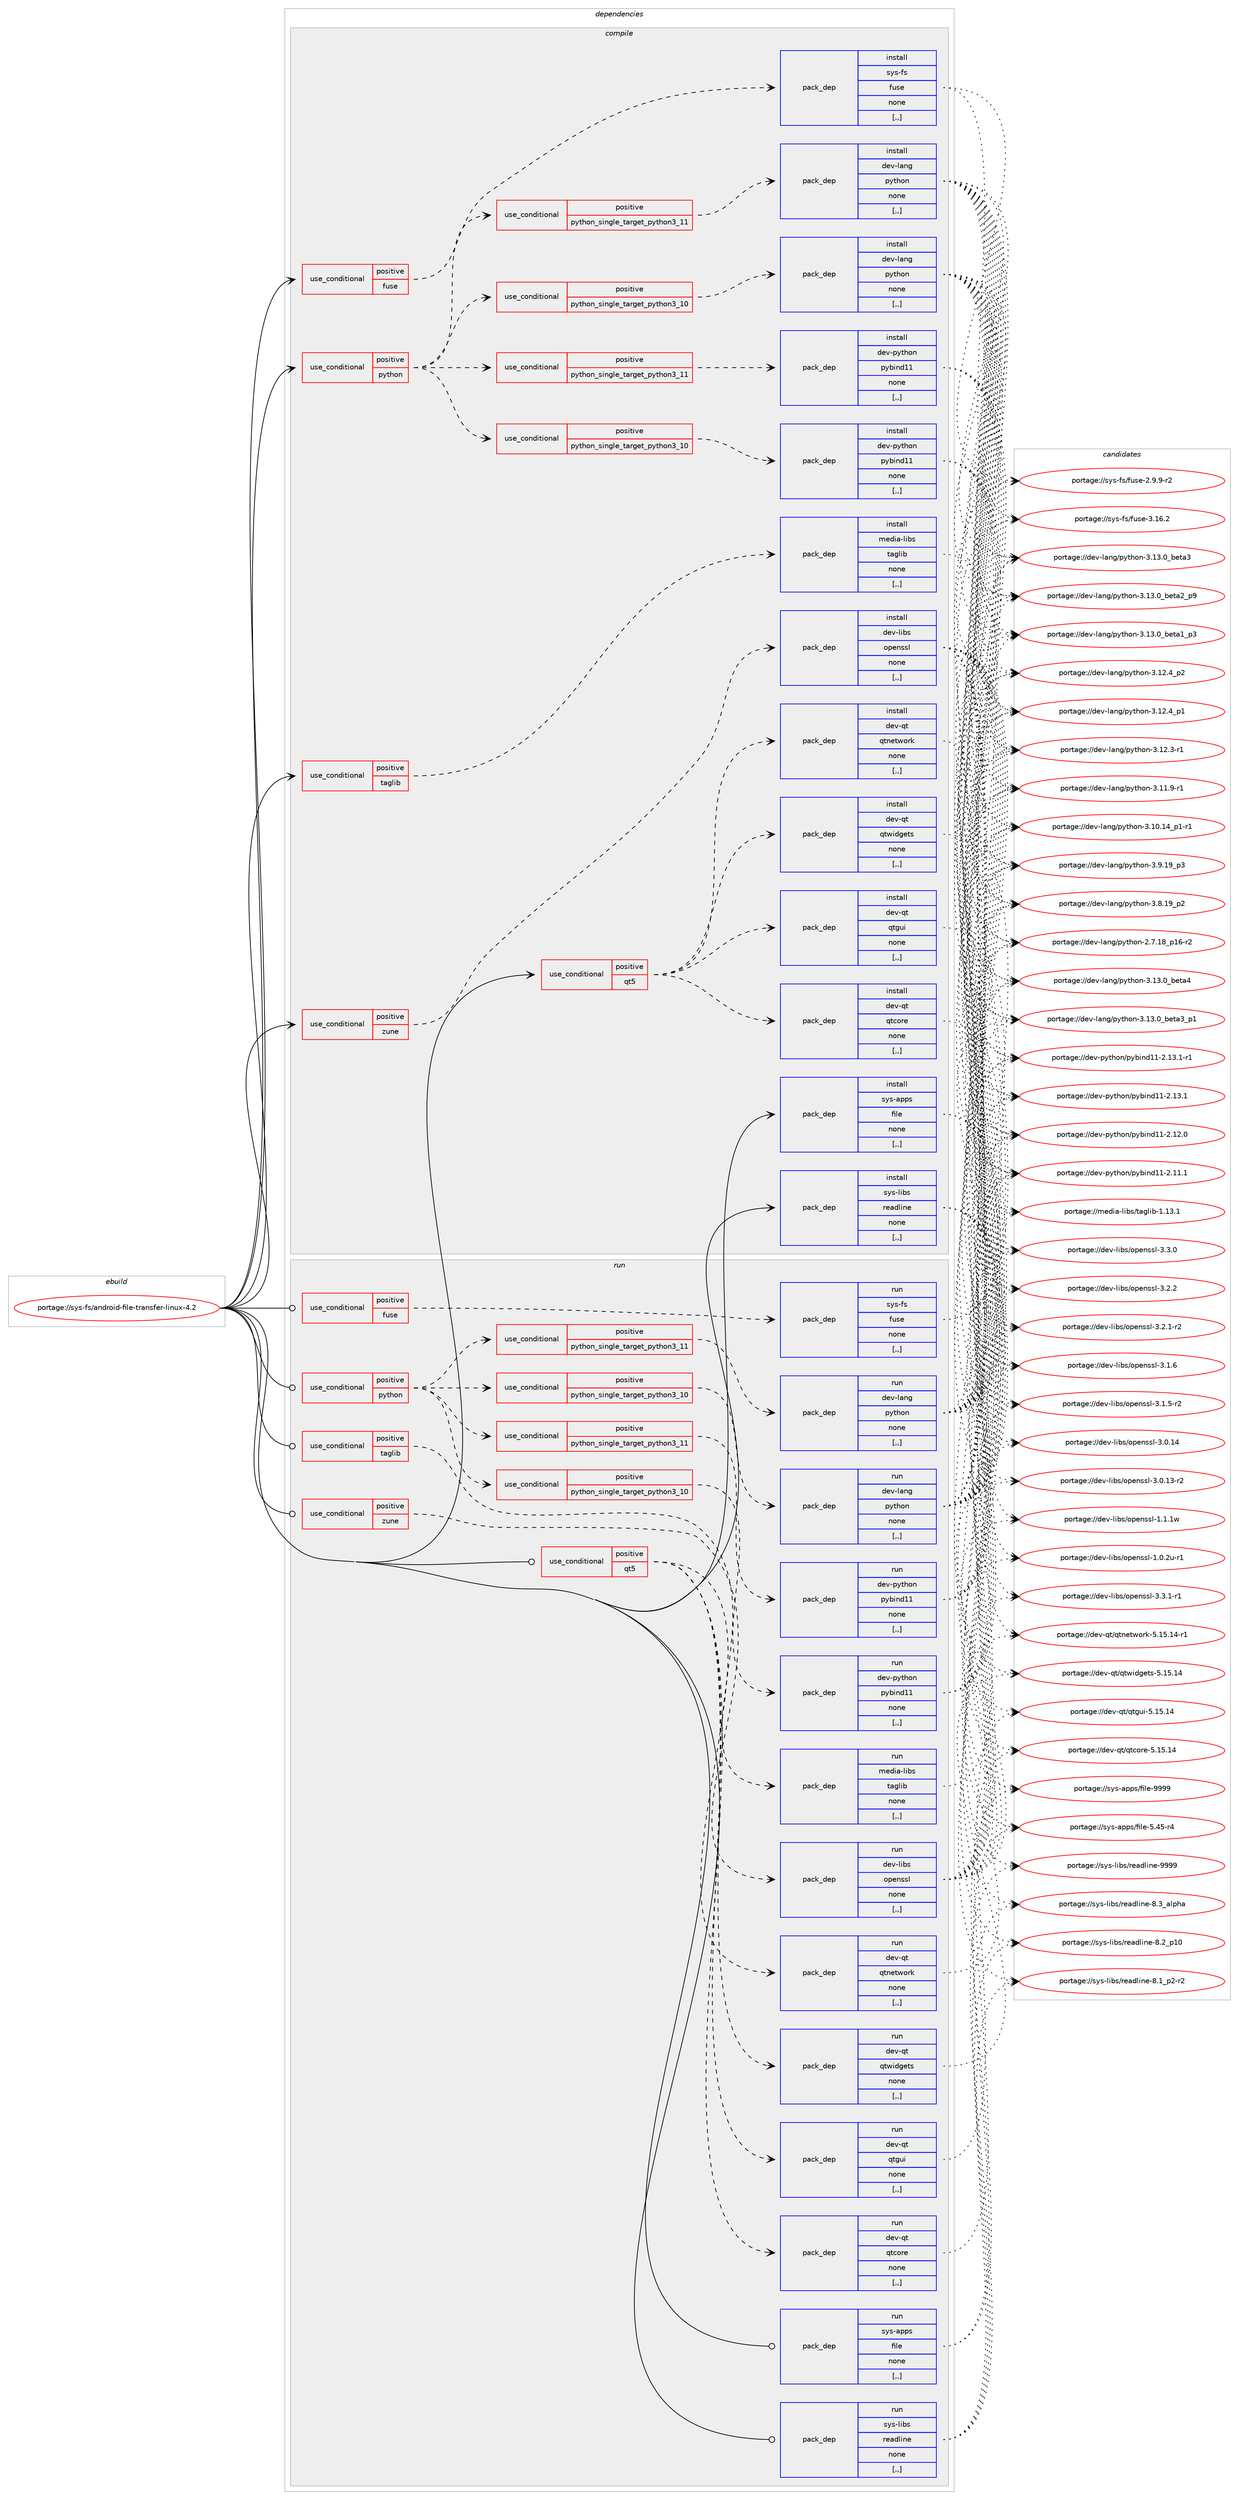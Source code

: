 digraph prolog {

# *************
# Graph options
# *************

newrank=true;
concentrate=true;
compound=true;
graph [rankdir=LR,fontname=Helvetica,fontsize=10,ranksep=1.5];#, ranksep=2.5, nodesep=0.2];
edge  [arrowhead=vee];
node  [fontname=Helvetica,fontsize=10];

# **********
# The ebuild
# **********

subgraph cluster_leftcol {
color=gray;
label=<<i>ebuild</i>>;
id [label="portage://sys-fs/android-file-transfer-linux-4.2", color=red, width=4, href="../sys-fs/android-file-transfer-linux-4.2.svg"];
}

# ****************
# The dependencies
# ****************

subgraph cluster_midcol {
color=gray;
label=<<i>dependencies</i>>;
subgraph cluster_compile {
fillcolor="#eeeeee";
style=filled;
label=<<i>compile</i>>;
subgraph cond115839 {
dependency435125 [label=<<TABLE BORDER="0" CELLBORDER="1" CELLSPACING="0" CELLPADDING="4"><TR><TD ROWSPAN="3" CELLPADDING="10">use_conditional</TD></TR><TR><TD>positive</TD></TR><TR><TD>fuse</TD></TR></TABLE>>, shape=none, color=red];
subgraph pack316318 {
dependency435126 [label=<<TABLE BORDER="0" CELLBORDER="1" CELLSPACING="0" CELLPADDING="4" WIDTH="220"><TR><TD ROWSPAN="6" CELLPADDING="30">pack_dep</TD></TR><TR><TD WIDTH="110">install</TD></TR><TR><TD>sys-fs</TD></TR><TR><TD>fuse</TD></TR><TR><TD>none</TD></TR><TR><TD>[,,]</TD></TR></TABLE>>, shape=none, color=blue];
}
dependency435125:e -> dependency435126:w [weight=20,style="dashed",arrowhead="vee"];
}
id:e -> dependency435125:w [weight=20,style="solid",arrowhead="vee"];
subgraph cond115840 {
dependency435127 [label=<<TABLE BORDER="0" CELLBORDER="1" CELLSPACING="0" CELLPADDING="4"><TR><TD ROWSPAN="3" CELLPADDING="10">use_conditional</TD></TR><TR><TD>positive</TD></TR><TR><TD>python</TD></TR></TABLE>>, shape=none, color=red];
subgraph cond115841 {
dependency435128 [label=<<TABLE BORDER="0" CELLBORDER="1" CELLSPACING="0" CELLPADDING="4"><TR><TD ROWSPAN="3" CELLPADDING="10">use_conditional</TD></TR><TR><TD>positive</TD></TR><TR><TD>python_single_target_python3_10</TD></TR></TABLE>>, shape=none, color=red];
subgraph pack316319 {
dependency435129 [label=<<TABLE BORDER="0" CELLBORDER="1" CELLSPACING="0" CELLPADDING="4" WIDTH="220"><TR><TD ROWSPAN="6" CELLPADDING="30">pack_dep</TD></TR><TR><TD WIDTH="110">install</TD></TR><TR><TD>dev-lang</TD></TR><TR><TD>python</TD></TR><TR><TD>none</TD></TR><TR><TD>[,,]</TD></TR></TABLE>>, shape=none, color=blue];
}
dependency435128:e -> dependency435129:w [weight=20,style="dashed",arrowhead="vee"];
}
dependency435127:e -> dependency435128:w [weight=20,style="dashed",arrowhead="vee"];
subgraph cond115842 {
dependency435130 [label=<<TABLE BORDER="0" CELLBORDER="1" CELLSPACING="0" CELLPADDING="4"><TR><TD ROWSPAN="3" CELLPADDING="10">use_conditional</TD></TR><TR><TD>positive</TD></TR><TR><TD>python_single_target_python3_11</TD></TR></TABLE>>, shape=none, color=red];
subgraph pack316320 {
dependency435131 [label=<<TABLE BORDER="0" CELLBORDER="1" CELLSPACING="0" CELLPADDING="4" WIDTH="220"><TR><TD ROWSPAN="6" CELLPADDING="30">pack_dep</TD></TR><TR><TD WIDTH="110">install</TD></TR><TR><TD>dev-lang</TD></TR><TR><TD>python</TD></TR><TR><TD>none</TD></TR><TR><TD>[,,]</TD></TR></TABLE>>, shape=none, color=blue];
}
dependency435130:e -> dependency435131:w [weight=20,style="dashed",arrowhead="vee"];
}
dependency435127:e -> dependency435130:w [weight=20,style="dashed",arrowhead="vee"];
subgraph cond115843 {
dependency435132 [label=<<TABLE BORDER="0" CELLBORDER="1" CELLSPACING="0" CELLPADDING="4"><TR><TD ROWSPAN="3" CELLPADDING="10">use_conditional</TD></TR><TR><TD>positive</TD></TR><TR><TD>python_single_target_python3_10</TD></TR></TABLE>>, shape=none, color=red];
subgraph pack316321 {
dependency435133 [label=<<TABLE BORDER="0" CELLBORDER="1" CELLSPACING="0" CELLPADDING="4" WIDTH="220"><TR><TD ROWSPAN="6" CELLPADDING="30">pack_dep</TD></TR><TR><TD WIDTH="110">install</TD></TR><TR><TD>dev-python</TD></TR><TR><TD>pybind11</TD></TR><TR><TD>none</TD></TR><TR><TD>[,,]</TD></TR></TABLE>>, shape=none, color=blue];
}
dependency435132:e -> dependency435133:w [weight=20,style="dashed",arrowhead="vee"];
}
dependency435127:e -> dependency435132:w [weight=20,style="dashed",arrowhead="vee"];
subgraph cond115844 {
dependency435134 [label=<<TABLE BORDER="0" CELLBORDER="1" CELLSPACING="0" CELLPADDING="4"><TR><TD ROWSPAN="3" CELLPADDING="10">use_conditional</TD></TR><TR><TD>positive</TD></TR><TR><TD>python_single_target_python3_11</TD></TR></TABLE>>, shape=none, color=red];
subgraph pack316322 {
dependency435135 [label=<<TABLE BORDER="0" CELLBORDER="1" CELLSPACING="0" CELLPADDING="4" WIDTH="220"><TR><TD ROWSPAN="6" CELLPADDING="30">pack_dep</TD></TR><TR><TD WIDTH="110">install</TD></TR><TR><TD>dev-python</TD></TR><TR><TD>pybind11</TD></TR><TR><TD>none</TD></TR><TR><TD>[,,]</TD></TR></TABLE>>, shape=none, color=blue];
}
dependency435134:e -> dependency435135:w [weight=20,style="dashed",arrowhead="vee"];
}
dependency435127:e -> dependency435134:w [weight=20,style="dashed",arrowhead="vee"];
}
id:e -> dependency435127:w [weight=20,style="solid",arrowhead="vee"];
subgraph cond115845 {
dependency435136 [label=<<TABLE BORDER="0" CELLBORDER="1" CELLSPACING="0" CELLPADDING="4"><TR><TD ROWSPAN="3" CELLPADDING="10">use_conditional</TD></TR><TR><TD>positive</TD></TR><TR><TD>qt5</TD></TR></TABLE>>, shape=none, color=red];
subgraph pack316323 {
dependency435137 [label=<<TABLE BORDER="0" CELLBORDER="1" CELLSPACING="0" CELLPADDING="4" WIDTH="220"><TR><TD ROWSPAN="6" CELLPADDING="30">pack_dep</TD></TR><TR><TD WIDTH="110">install</TD></TR><TR><TD>dev-qt</TD></TR><TR><TD>qtcore</TD></TR><TR><TD>none</TD></TR><TR><TD>[,,]</TD></TR></TABLE>>, shape=none, color=blue];
}
dependency435136:e -> dependency435137:w [weight=20,style="dashed",arrowhead="vee"];
subgraph pack316324 {
dependency435138 [label=<<TABLE BORDER="0" CELLBORDER="1" CELLSPACING="0" CELLPADDING="4" WIDTH="220"><TR><TD ROWSPAN="6" CELLPADDING="30">pack_dep</TD></TR><TR><TD WIDTH="110">install</TD></TR><TR><TD>dev-qt</TD></TR><TR><TD>qtgui</TD></TR><TR><TD>none</TD></TR><TR><TD>[,,]</TD></TR></TABLE>>, shape=none, color=blue];
}
dependency435136:e -> dependency435138:w [weight=20,style="dashed",arrowhead="vee"];
subgraph pack316325 {
dependency435139 [label=<<TABLE BORDER="0" CELLBORDER="1" CELLSPACING="0" CELLPADDING="4" WIDTH="220"><TR><TD ROWSPAN="6" CELLPADDING="30">pack_dep</TD></TR><TR><TD WIDTH="110">install</TD></TR><TR><TD>dev-qt</TD></TR><TR><TD>qtnetwork</TD></TR><TR><TD>none</TD></TR><TR><TD>[,,]</TD></TR></TABLE>>, shape=none, color=blue];
}
dependency435136:e -> dependency435139:w [weight=20,style="dashed",arrowhead="vee"];
subgraph pack316326 {
dependency435140 [label=<<TABLE BORDER="0" CELLBORDER="1" CELLSPACING="0" CELLPADDING="4" WIDTH="220"><TR><TD ROWSPAN="6" CELLPADDING="30">pack_dep</TD></TR><TR><TD WIDTH="110">install</TD></TR><TR><TD>dev-qt</TD></TR><TR><TD>qtwidgets</TD></TR><TR><TD>none</TD></TR><TR><TD>[,,]</TD></TR></TABLE>>, shape=none, color=blue];
}
dependency435136:e -> dependency435140:w [weight=20,style="dashed",arrowhead="vee"];
}
id:e -> dependency435136:w [weight=20,style="solid",arrowhead="vee"];
subgraph cond115846 {
dependency435141 [label=<<TABLE BORDER="0" CELLBORDER="1" CELLSPACING="0" CELLPADDING="4"><TR><TD ROWSPAN="3" CELLPADDING="10">use_conditional</TD></TR><TR><TD>positive</TD></TR><TR><TD>taglib</TD></TR></TABLE>>, shape=none, color=red];
subgraph pack316327 {
dependency435142 [label=<<TABLE BORDER="0" CELLBORDER="1" CELLSPACING="0" CELLPADDING="4" WIDTH="220"><TR><TD ROWSPAN="6" CELLPADDING="30">pack_dep</TD></TR><TR><TD WIDTH="110">install</TD></TR><TR><TD>media-libs</TD></TR><TR><TD>taglib</TD></TR><TR><TD>none</TD></TR><TR><TD>[,,]</TD></TR></TABLE>>, shape=none, color=blue];
}
dependency435141:e -> dependency435142:w [weight=20,style="dashed",arrowhead="vee"];
}
id:e -> dependency435141:w [weight=20,style="solid",arrowhead="vee"];
subgraph cond115847 {
dependency435143 [label=<<TABLE BORDER="0" CELLBORDER="1" CELLSPACING="0" CELLPADDING="4"><TR><TD ROWSPAN="3" CELLPADDING="10">use_conditional</TD></TR><TR><TD>positive</TD></TR><TR><TD>zune</TD></TR></TABLE>>, shape=none, color=red];
subgraph pack316328 {
dependency435144 [label=<<TABLE BORDER="0" CELLBORDER="1" CELLSPACING="0" CELLPADDING="4" WIDTH="220"><TR><TD ROWSPAN="6" CELLPADDING="30">pack_dep</TD></TR><TR><TD WIDTH="110">install</TD></TR><TR><TD>dev-libs</TD></TR><TR><TD>openssl</TD></TR><TR><TD>none</TD></TR><TR><TD>[,,]</TD></TR></TABLE>>, shape=none, color=blue];
}
dependency435143:e -> dependency435144:w [weight=20,style="dashed",arrowhead="vee"];
}
id:e -> dependency435143:w [weight=20,style="solid",arrowhead="vee"];
subgraph pack316329 {
dependency435145 [label=<<TABLE BORDER="0" CELLBORDER="1" CELLSPACING="0" CELLPADDING="4" WIDTH="220"><TR><TD ROWSPAN="6" CELLPADDING="30">pack_dep</TD></TR><TR><TD WIDTH="110">install</TD></TR><TR><TD>sys-apps</TD></TR><TR><TD>file</TD></TR><TR><TD>none</TD></TR><TR><TD>[,,]</TD></TR></TABLE>>, shape=none, color=blue];
}
id:e -> dependency435145:w [weight=20,style="solid",arrowhead="vee"];
subgraph pack316330 {
dependency435146 [label=<<TABLE BORDER="0" CELLBORDER="1" CELLSPACING="0" CELLPADDING="4" WIDTH="220"><TR><TD ROWSPAN="6" CELLPADDING="30">pack_dep</TD></TR><TR><TD WIDTH="110">install</TD></TR><TR><TD>sys-libs</TD></TR><TR><TD>readline</TD></TR><TR><TD>none</TD></TR><TR><TD>[,,]</TD></TR></TABLE>>, shape=none, color=blue];
}
id:e -> dependency435146:w [weight=20,style="solid",arrowhead="vee"];
}
subgraph cluster_compileandrun {
fillcolor="#eeeeee";
style=filled;
label=<<i>compile and run</i>>;
}
subgraph cluster_run {
fillcolor="#eeeeee";
style=filled;
label=<<i>run</i>>;
subgraph cond115848 {
dependency435147 [label=<<TABLE BORDER="0" CELLBORDER="1" CELLSPACING="0" CELLPADDING="4"><TR><TD ROWSPAN="3" CELLPADDING="10">use_conditional</TD></TR><TR><TD>positive</TD></TR><TR><TD>fuse</TD></TR></TABLE>>, shape=none, color=red];
subgraph pack316331 {
dependency435148 [label=<<TABLE BORDER="0" CELLBORDER="1" CELLSPACING="0" CELLPADDING="4" WIDTH="220"><TR><TD ROWSPAN="6" CELLPADDING="30">pack_dep</TD></TR><TR><TD WIDTH="110">run</TD></TR><TR><TD>sys-fs</TD></TR><TR><TD>fuse</TD></TR><TR><TD>none</TD></TR><TR><TD>[,,]</TD></TR></TABLE>>, shape=none, color=blue];
}
dependency435147:e -> dependency435148:w [weight=20,style="dashed",arrowhead="vee"];
}
id:e -> dependency435147:w [weight=20,style="solid",arrowhead="odot"];
subgraph cond115849 {
dependency435149 [label=<<TABLE BORDER="0" CELLBORDER="1" CELLSPACING="0" CELLPADDING="4"><TR><TD ROWSPAN="3" CELLPADDING="10">use_conditional</TD></TR><TR><TD>positive</TD></TR><TR><TD>python</TD></TR></TABLE>>, shape=none, color=red];
subgraph cond115850 {
dependency435150 [label=<<TABLE BORDER="0" CELLBORDER="1" CELLSPACING="0" CELLPADDING="4"><TR><TD ROWSPAN="3" CELLPADDING="10">use_conditional</TD></TR><TR><TD>positive</TD></TR><TR><TD>python_single_target_python3_10</TD></TR></TABLE>>, shape=none, color=red];
subgraph pack316332 {
dependency435151 [label=<<TABLE BORDER="0" CELLBORDER="1" CELLSPACING="0" CELLPADDING="4" WIDTH="220"><TR><TD ROWSPAN="6" CELLPADDING="30">pack_dep</TD></TR><TR><TD WIDTH="110">run</TD></TR><TR><TD>dev-lang</TD></TR><TR><TD>python</TD></TR><TR><TD>none</TD></TR><TR><TD>[,,]</TD></TR></TABLE>>, shape=none, color=blue];
}
dependency435150:e -> dependency435151:w [weight=20,style="dashed",arrowhead="vee"];
}
dependency435149:e -> dependency435150:w [weight=20,style="dashed",arrowhead="vee"];
subgraph cond115851 {
dependency435152 [label=<<TABLE BORDER="0" CELLBORDER="1" CELLSPACING="0" CELLPADDING="4"><TR><TD ROWSPAN="3" CELLPADDING="10">use_conditional</TD></TR><TR><TD>positive</TD></TR><TR><TD>python_single_target_python3_11</TD></TR></TABLE>>, shape=none, color=red];
subgraph pack316333 {
dependency435153 [label=<<TABLE BORDER="0" CELLBORDER="1" CELLSPACING="0" CELLPADDING="4" WIDTH="220"><TR><TD ROWSPAN="6" CELLPADDING="30">pack_dep</TD></TR><TR><TD WIDTH="110">run</TD></TR><TR><TD>dev-lang</TD></TR><TR><TD>python</TD></TR><TR><TD>none</TD></TR><TR><TD>[,,]</TD></TR></TABLE>>, shape=none, color=blue];
}
dependency435152:e -> dependency435153:w [weight=20,style="dashed",arrowhead="vee"];
}
dependency435149:e -> dependency435152:w [weight=20,style="dashed",arrowhead="vee"];
subgraph cond115852 {
dependency435154 [label=<<TABLE BORDER="0" CELLBORDER="1" CELLSPACING="0" CELLPADDING="4"><TR><TD ROWSPAN="3" CELLPADDING="10">use_conditional</TD></TR><TR><TD>positive</TD></TR><TR><TD>python_single_target_python3_10</TD></TR></TABLE>>, shape=none, color=red];
subgraph pack316334 {
dependency435155 [label=<<TABLE BORDER="0" CELLBORDER="1" CELLSPACING="0" CELLPADDING="4" WIDTH="220"><TR><TD ROWSPAN="6" CELLPADDING="30">pack_dep</TD></TR><TR><TD WIDTH="110">run</TD></TR><TR><TD>dev-python</TD></TR><TR><TD>pybind11</TD></TR><TR><TD>none</TD></TR><TR><TD>[,,]</TD></TR></TABLE>>, shape=none, color=blue];
}
dependency435154:e -> dependency435155:w [weight=20,style="dashed",arrowhead="vee"];
}
dependency435149:e -> dependency435154:w [weight=20,style="dashed",arrowhead="vee"];
subgraph cond115853 {
dependency435156 [label=<<TABLE BORDER="0" CELLBORDER="1" CELLSPACING="0" CELLPADDING="4"><TR><TD ROWSPAN="3" CELLPADDING="10">use_conditional</TD></TR><TR><TD>positive</TD></TR><TR><TD>python_single_target_python3_11</TD></TR></TABLE>>, shape=none, color=red];
subgraph pack316335 {
dependency435157 [label=<<TABLE BORDER="0" CELLBORDER="1" CELLSPACING="0" CELLPADDING="4" WIDTH="220"><TR><TD ROWSPAN="6" CELLPADDING="30">pack_dep</TD></TR><TR><TD WIDTH="110">run</TD></TR><TR><TD>dev-python</TD></TR><TR><TD>pybind11</TD></TR><TR><TD>none</TD></TR><TR><TD>[,,]</TD></TR></TABLE>>, shape=none, color=blue];
}
dependency435156:e -> dependency435157:w [weight=20,style="dashed",arrowhead="vee"];
}
dependency435149:e -> dependency435156:w [weight=20,style="dashed",arrowhead="vee"];
}
id:e -> dependency435149:w [weight=20,style="solid",arrowhead="odot"];
subgraph cond115854 {
dependency435158 [label=<<TABLE BORDER="0" CELLBORDER="1" CELLSPACING="0" CELLPADDING="4"><TR><TD ROWSPAN="3" CELLPADDING="10">use_conditional</TD></TR><TR><TD>positive</TD></TR><TR><TD>qt5</TD></TR></TABLE>>, shape=none, color=red];
subgraph pack316336 {
dependency435159 [label=<<TABLE BORDER="0" CELLBORDER="1" CELLSPACING="0" CELLPADDING="4" WIDTH="220"><TR><TD ROWSPAN="6" CELLPADDING="30">pack_dep</TD></TR><TR><TD WIDTH="110">run</TD></TR><TR><TD>dev-qt</TD></TR><TR><TD>qtcore</TD></TR><TR><TD>none</TD></TR><TR><TD>[,,]</TD></TR></TABLE>>, shape=none, color=blue];
}
dependency435158:e -> dependency435159:w [weight=20,style="dashed",arrowhead="vee"];
subgraph pack316337 {
dependency435160 [label=<<TABLE BORDER="0" CELLBORDER="1" CELLSPACING="0" CELLPADDING="4" WIDTH="220"><TR><TD ROWSPAN="6" CELLPADDING="30">pack_dep</TD></TR><TR><TD WIDTH="110">run</TD></TR><TR><TD>dev-qt</TD></TR><TR><TD>qtgui</TD></TR><TR><TD>none</TD></TR><TR><TD>[,,]</TD></TR></TABLE>>, shape=none, color=blue];
}
dependency435158:e -> dependency435160:w [weight=20,style="dashed",arrowhead="vee"];
subgraph pack316338 {
dependency435161 [label=<<TABLE BORDER="0" CELLBORDER="1" CELLSPACING="0" CELLPADDING="4" WIDTH="220"><TR><TD ROWSPAN="6" CELLPADDING="30">pack_dep</TD></TR><TR><TD WIDTH="110">run</TD></TR><TR><TD>dev-qt</TD></TR><TR><TD>qtnetwork</TD></TR><TR><TD>none</TD></TR><TR><TD>[,,]</TD></TR></TABLE>>, shape=none, color=blue];
}
dependency435158:e -> dependency435161:w [weight=20,style="dashed",arrowhead="vee"];
subgraph pack316339 {
dependency435162 [label=<<TABLE BORDER="0" CELLBORDER="1" CELLSPACING="0" CELLPADDING="4" WIDTH="220"><TR><TD ROWSPAN="6" CELLPADDING="30">pack_dep</TD></TR><TR><TD WIDTH="110">run</TD></TR><TR><TD>dev-qt</TD></TR><TR><TD>qtwidgets</TD></TR><TR><TD>none</TD></TR><TR><TD>[,,]</TD></TR></TABLE>>, shape=none, color=blue];
}
dependency435158:e -> dependency435162:w [weight=20,style="dashed",arrowhead="vee"];
}
id:e -> dependency435158:w [weight=20,style="solid",arrowhead="odot"];
subgraph cond115855 {
dependency435163 [label=<<TABLE BORDER="0" CELLBORDER="1" CELLSPACING="0" CELLPADDING="4"><TR><TD ROWSPAN="3" CELLPADDING="10">use_conditional</TD></TR><TR><TD>positive</TD></TR><TR><TD>taglib</TD></TR></TABLE>>, shape=none, color=red];
subgraph pack316340 {
dependency435164 [label=<<TABLE BORDER="0" CELLBORDER="1" CELLSPACING="0" CELLPADDING="4" WIDTH="220"><TR><TD ROWSPAN="6" CELLPADDING="30">pack_dep</TD></TR><TR><TD WIDTH="110">run</TD></TR><TR><TD>media-libs</TD></TR><TR><TD>taglib</TD></TR><TR><TD>none</TD></TR><TR><TD>[,,]</TD></TR></TABLE>>, shape=none, color=blue];
}
dependency435163:e -> dependency435164:w [weight=20,style="dashed",arrowhead="vee"];
}
id:e -> dependency435163:w [weight=20,style="solid",arrowhead="odot"];
subgraph cond115856 {
dependency435165 [label=<<TABLE BORDER="0" CELLBORDER="1" CELLSPACING="0" CELLPADDING="4"><TR><TD ROWSPAN="3" CELLPADDING="10">use_conditional</TD></TR><TR><TD>positive</TD></TR><TR><TD>zune</TD></TR></TABLE>>, shape=none, color=red];
subgraph pack316341 {
dependency435166 [label=<<TABLE BORDER="0" CELLBORDER="1" CELLSPACING="0" CELLPADDING="4" WIDTH="220"><TR><TD ROWSPAN="6" CELLPADDING="30">pack_dep</TD></TR><TR><TD WIDTH="110">run</TD></TR><TR><TD>dev-libs</TD></TR><TR><TD>openssl</TD></TR><TR><TD>none</TD></TR><TR><TD>[,,]</TD></TR></TABLE>>, shape=none, color=blue];
}
dependency435165:e -> dependency435166:w [weight=20,style="dashed",arrowhead="vee"];
}
id:e -> dependency435165:w [weight=20,style="solid",arrowhead="odot"];
subgraph pack316342 {
dependency435167 [label=<<TABLE BORDER="0" CELLBORDER="1" CELLSPACING="0" CELLPADDING="4" WIDTH="220"><TR><TD ROWSPAN="6" CELLPADDING="30">pack_dep</TD></TR><TR><TD WIDTH="110">run</TD></TR><TR><TD>sys-apps</TD></TR><TR><TD>file</TD></TR><TR><TD>none</TD></TR><TR><TD>[,,]</TD></TR></TABLE>>, shape=none, color=blue];
}
id:e -> dependency435167:w [weight=20,style="solid",arrowhead="odot"];
subgraph pack316343 {
dependency435168 [label=<<TABLE BORDER="0" CELLBORDER="1" CELLSPACING="0" CELLPADDING="4" WIDTH="220"><TR><TD ROWSPAN="6" CELLPADDING="30">pack_dep</TD></TR><TR><TD WIDTH="110">run</TD></TR><TR><TD>sys-libs</TD></TR><TR><TD>readline</TD></TR><TR><TD>none</TD></TR><TR><TD>[,,]</TD></TR></TABLE>>, shape=none, color=blue];
}
id:e -> dependency435168:w [weight=20,style="solid",arrowhead="odot"];
}
}

# **************
# The candidates
# **************

subgraph cluster_choices {
rank=same;
color=gray;
label=<<i>candidates</i>>;

subgraph choice316318 {
color=black;
nodesep=1;
choice115121115451021154710211711510145514649544650 [label="portage://sys-fs/fuse-3.16.2", color=red, width=4,href="../sys-fs/fuse-3.16.2.svg"];
choice11512111545102115471021171151014550465746574511450 [label="portage://sys-fs/fuse-2.9.9-r2", color=red, width=4,href="../sys-fs/fuse-2.9.9-r2.svg"];
dependency435126:e -> choice115121115451021154710211711510145514649544650:w [style=dotted,weight="100"];
dependency435126:e -> choice11512111545102115471021171151014550465746574511450:w [style=dotted,weight="100"];
}
subgraph choice316319 {
color=black;
nodesep=1;
choice1001011184510897110103471121211161041111104551464951464895981011169752 [label="portage://dev-lang/python-3.13.0_beta4", color=red, width=4,href="../dev-lang/python-3.13.0_beta4.svg"];
choice10010111845108971101034711212111610411111045514649514648959810111697519511249 [label="portage://dev-lang/python-3.13.0_beta3_p1", color=red, width=4,href="../dev-lang/python-3.13.0_beta3_p1.svg"];
choice1001011184510897110103471121211161041111104551464951464895981011169751 [label="portage://dev-lang/python-3.13.0_beta3", color=red, width=4,href="../dev-lang/python-3.13.0_beta3.svg"];
choice10010111845108971101034711212111610411111045514649514648959810111697509511257 [label="portage://dev-lang/python-3.13.0_beta2_p9", color=red, width=4,href="../dev-lang/python-3.13.0_beta2_p9.svg"];
choice10010111845108971101034711212111610411111045514649514648959810111697499511251 [label="portage://dev-lang/python-3.13.0_beta1_p3", color=red, width=4,href="../dev-lang/python-3.13.0_beta1_p3.svg"];
choice100101118451089711010347112121116104111110455146495046529511250 [label="portage://dev-lang/python-3.12.4_p2", color=red, width=4,href="../dev-lang/python-3.12.4_p2.svg"];
choice100101118451089711010347112121116104111110455146495046529511249 [label="portage://dev-lang/python-3.12.4_p1", color=red, width=4,href="../dev-lang/python-3.12.4_p1.svg"];
choice100101118451089711010347112121116104111110455146495046514511449 [label="portage://dev-lang/python-3.12.3-r1", color=red, width=4,href="../dev-lang/python-3.12.3-r1.svg"];
choice100101118451089711010347112121116104111110455146494946574511449 [label="portage://dev-lang/python-3.11.9-r1", color=red, width=4,href="../dev-lang/python-3.11.9-r1.svg"];
choice100101118451089711010347112121116104111110455146494846495295112494511449 [label="portage://dev-lang/python-3.10.14_p1-r1", color=red, width=4,href="../dev-lang/python-3.10.14_p1-r1.svg"];
choice100101118451089711010347112121116104111110455146574649579511251 [label="portage://dev-lang/python-3.9.19_p3", color=red, width=4,href="../dev-lang/python-3.9.19_p3.svg"];
choice100101118451089711010347112121116104111110455146564649579511250 [label="portage://dev-lang/python-3.8.19_p2", color=red, width=4,href="../dev-lang/python-3.8.19_p2.svg"];
choice100101118451089711010347112121116104111110455046554649569511249544511450 [label="portage://dev-lang/python-2.7.18_p16-r2", color=red, width=4,href="../dev-lang/python-2.7.18_p16-r2.svg"];
dependency435129:e -> choice1001011184510897110103471121211161041111104551464951464895981011169752:w [style=dotted,weight="100"];
dependency435129:e -> choice10010111845108971101034711212111610411111045514649514648959810111697519511249:w [style=dotted,weight="100"];
dependency435129:e -> choice1001011184510897110103471121211161041111104551464951464895981011169751:w [style=dotted,weight="100"];
dependency435129:e -> choice10010111845108971101034711212111610411111045514649514648959810111697509511257:w [style=dotted,weight="100"];
dependency435129:e -> choice10010111845108971101034711212111610411111045514649514648959810111697499511251:w [style=dotted,weight="100"];
dependency435129:e -> choice100101118451089711010347112121116104111110455146495046529511250:w [style=dotted,weight="100"];
dependency435129:e -> choice100101118451089711010347112121116104111110455146495046529511249:w [style=dotted,weight="100"];
dependency435129:e -> choice100101118451089711010347112121116104111110455146495046514511449:w [style=dotted,weight="100"];
dependency435129:e -> choice100101118451089711010347112121116104111110455146494946574511449:w [style=dotted,weight="100"];
dependency435129:e -> choice100101118451089711010347112121116104111110455146494846495295112494511449:w [style=dotted,weight="100"];
dependency435129:e -> choice100101118451089711010347112121116104111110455146574649579511251:w [style=dotted,weight="100"];
dependency435129:e -> choice100101118451089711010347112121116104111110455146564649579511250:w [style=dotted,weight="100"];
dependency435129:e -> choice100101118451089711010347112121116104111110455046554649569511249544511450:w [style=dotted,weight="100"];
}
subgraph choice316320 {
color=black;
nodesep=1;
choice1001011184510897110103471121211161041111104551464951464895981011169752 [label="portage://dev-lang/python-3.13.0_beta4", color=red, width=4,href="../dev-lang/python-3.13.0_beta4.svg"];
choice10010111845108971101034711212111610411111045514649514648959810111697519511249 [label="portage://dev-lang/python-3.13.0_beta3_p1", color=red, width=4,href="../dev-lang/python-3.13.0_beta3_p1.svg"];
choice1001011184510897110103471121211161041111104551464951464895981011169751 [label="portage://dev-lang/python-3.13.0_beta3", color=red, width=4,href="../dev-lang/python-3.13.0_beta3.svg"];
choice10010111845108971101034711212111610411111045514649514648959810111697509511257 [label="portage://dev-lang/python-3.13.0_beta2_p9", color=red, width=4,href="../dev-lang/python-3.13.0_beta2_p9.svg"];
choice10010111845108971101034711212111610411111045514649514648959810111697499511251 [label="portage://dev-lang/python-3.13.0_beta1_p3", color=red, width=4,href="../dev-lang/python-3.13.0_beta1_p3.svg"];
choice100101118451089711010347112121116104111110455146495046529511250 [label="portage://dev-lang/python-3.12.4_p2", color=red, width=4,href="../dev-lang/python-3.12.4_p2.svg"];
choice100101118451089711010347112121116104111110455146495046529511249 [label="portage://dev-lang/python-3.12.4_p1", color=red, width=4,href="../dev-lang/python-3.12.4_p1.svg"];
choice100101118451089711010347112121116104111110455146495046514511449 [label="portage://dev-lang/python-3.12.3-r1", color=red, width=4,href="../dev-lang/python-3.12.3-r1.svg"];
choice100101118451089711010347112121116104111110455146494946574511449 [label="portage://dev-lang/python-3.11.9-r1", color=red, width=4,href="../dev-lang/python-3.11.9-r1.svg"];
choice100101118451089711010347112121116104111110455146494846495295112494511449 [label="portage://dev-lang/python-3.10.14_p1-r1", color=red, width=4,href="../dev-lang/python-3.10.14_p1-r1.svg"];
choice100101118451089711010347112121116104111110455146574649579511251 [label="portage://dev-lang/python-3.9.19_p3", color=red, width=4,href="../dev-lang/python-3.9.19_p3.svg"];
choice100101118451089711010347112121116104111110455146564649579511250 [label="portage://dev-lang/python-3.8.19_p2", color=red, width=4,href="../dev-lang/python-3.8.19_p2.svg"];
choice100101118451089711010347112121116104111110455046554649569511249544511450 [label="portage://dev-lang/python-2.7.18_p16-r2", color=red, width=4,href="../dev-lang/python-2.7.18_p16-r2.svg"];
dependency435131:e -> choice1001011184510897110103471121211161041111104551464951464895981011169752:w [style=dotted,weight="100"];
dependency435131:e -> choice10010111845108971101034711212111610411111045514649514648959810111697519511249:w [style=dotted,weight="100"];
dependency435131:e -> choice1001011184510897110103471121211161041111104551464951464895981011169751:w [style=dotted,weight="100"];
dependency435131:e -> choice10010111845108971101034711212111610411111045514649514648959810111697509511257:w [style=dotted,weight="100"];
dependency435131:e -> choice10010111845108971101034711212111610411111045514649514648959810111697499511251:w [style=dotted,weight="100"];
dependency435131:e -> choice100101118451089711010347112121116104111110455146495046529511250:w [style=dotted,weight="100"];
dependency435131:e -> choice100101118451089711010347112121116104111110455146495046529511249:w [style=dotted,weight="100"];
dependency435131:e -> choice100101118451089711010347112121116104111110455146495046514511449:w [style=dotted,weight="100"];
dependency435131:e -> choice100101118451089711010347112121116104111110455146494946574511449:w [style=dotted,weight="100"];
dependency435131:e -> choice100101118451089711010347112121116104111110455146494846495295112494511449:w [style=dotted,weight="100"];
dependency435131:e -> choice100101118451089711010347112121116104111110455146574649579511251:w [style=dotted,weight="100"];
dependency435131:e -> choice100101118451089711010347112121116104111110455146564649579511250:w [style=dotted,weight="100"];
dependency435131:e -> choice100101118451089711010347112121116104111110455046554649569511249544511450:w [style=dotted,weight="100"];
}
subgraph choice316321 {
color=black;
nodesep=1;
choice1001011184511212111610411111047112121981051101004949455046495146494511449 [label="portage://dev-python/pybind11-2.13.1-r1", color=red, width=4,href="../dev-python/pybind11-2.13.1-r1.svg"];
choice100101118451121211161041111104711212198105110100494945504649514649 [label="portage://dev-python/pybind11-2.13.1", color=red, width=4,href="../dev-python/pybind11-2.13.1.svg"];
choice100101118451121211161041111104711212198105110100494945504649504648 [label="portage://dev-python/pybind11-2.12.0", color=red, width=4,href="../dev-python/pybind11-2.12.0.svg"];
choice100101118451121211161041111104711212198105110100494945504649494649 [label="portage://dev-python/pybind11-2.11.1", color=red, width=4,href="../dev-python/pybind11-2.11.1.svg"];
dependency435133:e -> choice1001011184511212111610411111047112121981051101004949455046495146494511449:w [style=dotted,weight="100"];
dependency435133:e -> choice100101118451121211161041111104711212198105110100494945504649514649:w [style=dotted,weight="100"];
dependency435133:e -> choice100101118451121211161041111104711212198105110100494945504649504648:w [style=dotted,weight="100"];
dependency435133:e -> choice100101118451121211161041111104711212198105110100494945504649494649:w [style=dotted,weight="100"];
}
subgraph choice316322 {
color=black;
nodesep=1;
choice1001011184511212111610411111047112121981051101004949455046495146494511449 [label="portage://dev-python/pybind11-2.13.1-r1", color=red, width=4,href="../dev-python/pybind11-2.13.1-r1.svg"];
choice100101118451121211161041111104711212198105110100494945504649514649 [label="portage://dev-python/pybind11-2.13.1", color=red, width=4,href="../dev-python/pybind11-2.13.1.svg"];
choice100101118451121211161041111104711212198105110100494945504649504648 [label="portage://dev-python/pybind11-2.12.0", color=red, width=4,href="../dev-python/pybind11-2.12.0.svg"];
choice100101118451121211161041111104711212198105110100494945504649494649 [label="portage://dev-python/pybind11-2.11.1", color=red, width=4,href="../dev-python/pybind11-2.11.1.svg"];
dependency435135:e -> choice1001011184511212111610411111047112121981051101004949455046495146494511449:w [style=dotted,weight="100"];
dependency435135:e -> choice100101118451121211161041111104711212198105110100494945504649514649:w [style=dotted,weight="100"];
dependency435135:e -> choice100101118451121211161041111104711212198105110100494945504649504648:w [style=dotted,weight="100"];
dependency435135:e -> choice100101118451121211161041111104711212198105110100494945504649494649:w [style=dotted,weight="100"];
}
subgraph choice316323 {
color=black;
nodesep=1;
choice1001011184511311647113116991111141014553464953464952 [label="portage://dev-qt/qtcore-5.15.14", color=red, width=4,href="../dev-qt/qtcore-5.15.14.svg"];
dependency435137:e -> choice1001011184511311647113116991111141014553464953464952:w [style=dotted,weight="100"];
}
subgraph choice316324 {
color=black;
nodesep=1;
choice10010111845113116471131161031171054553464953464952 [label="portage://dev-qt/qtgui-5.15.14", color=red, width=4,href="../dev-qt/qtgui-5.15.14.svg"];
dependency435138:e -> choice10010111845113116471131161031171054553464953464952:w [style=dotted,weight="100"];
}
subgraph choice316325 {
color=black;
nodesep=1;
choice100101118451131164711311611010111611911111410745534649534649524511449 [label="portage://dev-qt/qtnetwork-5.15.14-r1", color=red, width=4,href="../dev-qt/qtnetwork-5.15.14-r1.svg"];
dependency435139:e -> choice100101118451131164711311611010111611911111410745534649534649524511449:w [style=dotted,weight="100"];
}
subgraph choice316326 {
color=black;
nodesep=1;
choice10010111845113116471131161191051001031011161154553464953464952 [label="portage://dev-qt/qtwidgets-5.15.14", color=red, width=4,href="../dev-qt/qtwidgets-5.15.14.svg"];
dependency435140:e -> choice10010111845113116471131161191051001031011161154553464953464952:w [style=dotted,weight="100"];
}
subgraph choice316327 {
color=black;
nodesep=1;
choice10910110010597451081059811547116971031081059845494649514649 [label="portage://media-libs/taglib-1.13.1", color=red, width=4,href="../media-libs/taglib-1.13.1.svg"];
dependency435142:e -> choice10910110010597451081059811547116971031081059845494649514649:w [style=dotted,weight="100"];
}
subgraph choice316328 {
color=black;
nodesep=1;
choice1001011184510810598115471111121011101151151084551465146494511449 [label="portage://dev-libs/openssl-3.3.1-r1", color=red, width=4,href="../dev-libs/openssl-3.3.1-r1.svg"];
choice100101118451081059811547111112101110115115108455146514648 [label="portage://dev-libs/openssl-3.3.0", color=red, width=4,href="../dev-libs/openssl-3.3.0.svg"];
choice100101118451081059811547111112101110115115108455146504650 [label="portage://dev-libs/openssl-3.2.2", color=red, width=4,href="../dev-libs/openssl-3.2.2.svg"];
choice1001011184510810598115471111121011101151151084551465046494511450 [label="portage://dev-libs/openssl-3.2.1-r2", color=red, width=4,href="../dev-libs/openssl-3.2.1-r2.svg"];
choice100101118451081059811547111112101110115115108455146494654 [label="portage://dev-libs/openssl-3.1.6", color=red, width=4,href="../dev-libs/openssl-3.1.6.svg"];
choice1001011184510810598115471111121011101151151084551464946534511450 [label="portage://dev-libs/openssl-3.1.5-r2", color=red, width=4,href="../dev-libs/openssl-3.1.5-r2.svg"];
choice10010111845108105981154711111210111011511510845514648464952 [label="portage://dev-libs/openssl-3.0.14", color=red, width=4,href="../dev-libs/openssl-3.0.14.svg"];
choice100101118451081059811547111112101110115115108455146484649514511450 [label="portage://dev-libs/openssl-3.0.13-r2", color=red, width=4,href="../dev-libs/openssl-3.0.13-r2.svg"];
choice100101118451081059811547111112101110115115108454946494649119 [label="portage://dev-libs/openssl-1.1.1w", color=red, width=4,href="../dev-libs/openssl-1.1.1w.svg"];
choice1001011184510810598115471111121011101151151084549464846501174511449 [label="portage://dev-libs/openssl-1.0.2u-r1", color=red, width=4,href="../dev-libs/openssl-1.0.2u-r1.svg"];
dependency435144:e -> choice1001011184510810598115471111121011101151151084551465146494511449:w [style=dotted,weight="100"];
dependency435144:e -> choice100101118451081059811547111112101110115115108455146514648:w [style=dotted,weight="100"];
dependency435144:e -> choice100101118451081059811547111112101110115115108455146504650:w [style=dotted,weight="100"];
dependency435144:e -> choice1001011184510810598115471111121011101151151084551465046494511450:w [style=dotted,weight="100"];
dependency435144:e -> choice100101118451081059811547111112101110115115108455146494654:w [style=dotted,weight="100"];
dependency435144:e -> choice1001011184510810598115471111121011101151151084551464946534511450:w [style=dotted,weight="100"];
dependency435144:e -> choice10010111845108105981154711111210111011511510845514648464952:w [style=dotted,weight="100"];
dependency435144:e -> choice100101118451081059811547111112101110115115108455146484649514511450:w [style=dotted,weight="100"];
dependency435144:e -> choice100101118451081059811547111112101110115115108454946494649119:w [style=dotted,weight="100"];
dependency435144:e -> choice1001011184510810598115471111121011101151151084549464846501174511449:w [style=dotted,weight="100"];
}
subgraph choice316329 {
color=black;
nodesep=1;
choice1151211154597112112115471021051081014557575757 [label="portage://sys-apps/file-9999", color=red, width=4,href="../sys-apps/file-9999.svg"];
choice11512111545971121121154710210510810145534652534511452 [label="portage://sys-apps/file-5.45-r4", color=red, width=4,href="../sys-apps/file-5.45-r4.svg"];
dependency435145:e -> choice1151211154597112112115471021051081014557575757:w [style=dotted,weight="100"];
dependency435145:e -> choice11512111545971121121154710210510810145534652534511452:w [style=dotted,weight="100"];
}
subgraph choice316330 {
color=black;
nodesep=1;
choice115121115451081059811547114101971001081051101014557575757 [label="portage://sys-libs/readline-9999", color=red, width=4,href="../sys-libs/readline-9999.svg"];
choice1151211154510810598115471141019710010810511010145564651959710811210497 [label="portage://sys-libs/readline-8.3_alpha", color=red, width=4,href="../sys-libs/readline-8.3_alpha.svg"];
choice1151211154510810598115471141019710010810511010145564650951124948 [label="portage://sys-libs/readline-8.2_p10", color=red, width=4,href="../sys-libs/readline-8.2_p10.svg"];
choice115121115451081059811547114101971001081051101014556464995112504511450 [label="portage://sys-libs/readline-8.1_p2-r2", color=red, width=4,href="../sys-libs/readline-8.1_p2-r2.svg"];
dependency435146:e -> choice115121115451081059811547114101971001081051101014557575757:w [style=dotted,weight="100"];
dependency435146:e -> choice1151211154510810598115471141019710010810511010145564651959710811210497:w [style=dotted,weight="100"];
dependency435146:e -> choice1151211154510810598115471141019710010810511010145564650951124948:w [style=dotted,weight="100"];
dependency435146:e -> choice115121115451081059811547114101971001081051101014556464995112504511450:w [style=dotted,weight="100"];
}
subgraph choice316331 {
color=black;
nodesep=1;
choice115121115451021154710211711510145514649544650 [label="portage://sys-fs/fuse-3.16.2", color=red, width=4,href="../sys-fs/fuse-3.16.2.svg"];
choice11512111545102115471021171151014550465746574511450 [label="portage://sys-fs/fuse-2.9.9-r2", color=red, width=4,href="../sys-fs/fuse-2.9.9-r2.svg"];
dependency435148:e -> choice115121115451021154710211711510145514649544650:w [style=dotted,weight="100"];
dependency435148:e -> choice11512111545102115471021171151014550465746574511450:w [style=dotted,weight="100"];
}
subgraph choice316332 {
color=black;
nodesep=1;
choice1001011184510897110103471121211161041111104551464951464895981011169752 [label="portage://dev-lang/python-3.13.0_beta4", color=red, width=4,href="../dev-lang/python-3.13.0_beta4.svg"];
choice10010111845108971101034711212111610411111045514649514648959810111697519511249 [label="portage://dev-lang/python-3.13.0_beta3_p1", color=red, width=4,href="../dev-lang/python-3.13.0_beta3_p1.svg"];
choice1001011184510897110103471121211161041111104551464951464895981011169751 [label="portage://dev-lang/python-3.13.0_beta3", color=red, width=4,href="../dev-lang/python-3.13.0_beta3.svg"];
choice10010111845108971101034711212111610411111045514649514648959810111697509511257 [label="portage://dev-lang/python-3.13.0_beta2_p9", color=red, width=4,href="../dev-lang/python-3.13.0_beta2_p9.svg"];
choice10010111845108971101034711212111610411111045514649514648959810111697499511251 [label="portage://dev-lang/python-3.13.0_beta1_p3", color=red, width=4,href="../dev-lang/python-3.13.0_beta1_p3.svg"];
choice100101118451089711010347112121116104111110455146495046529511250 [label="portage://dev-lang/python-3.12.4_p2", color=red, width=4,href="../dev-lang/python-3.12.4_p2.svg"];
choice100101118451089711010347112121116104111110455146495046529511249 [label="portage://dev-lang/python-3.12.4_p1", color=red, width=4,href="../dev-lang/python-3.12.4_p1.svg"];
choice100101118451089711010347112121116104111110455146495046514511449 [label="portage://dev-lang/python-3.12.3-r1", color=red, width=4,href="../dev-lang/python-3.12.3-r1.svg"];
choice100101118451089711010347112121116104111110455146494946574511449 [label="portage://dev-lang/python-3.11.9-r1", color=red, width=4,href="../dev-lang/python-3.11.9-r1.svg"];
choice100101118451089711010347112121116104111110455146494846495295112494511449 [label="portage://dev-lang/python-3.10.14_p1-r1", color=red, width=4,href="../dev-lang/python-3.10.14_p1-r1.svg"];
choice100101118451089711010347112121116104111110455146574649579511251 [label="portage://dev-lang/python-3.9.19_p3", color=red, width=4,href="../dev-lang/python-3.9.19_p3.svg"];
choice100101118451089711010347112121116104111110455146564649579511250 [label="portage://dev-lang/python-3.8.19_p2", color=red, width=4,href="../dev-lang/python-3.8.19_p2.svg"];
choice100101118451089711010347112121116104111110455046554649569511249544511450 [label="portage://dev-lang/python-2.7.18_p16-r2", color=red, width=4,href="../dev-lang/python-2.7.18_p16-r2.svg"];
dependency435151:e -> choice1001011184510897110103471121211161041111104551464951464895981011169752:w [style=dotted,weight="100"];
dependency435151:e -> choice10010111845108971101034711212111610411111045514649514648959810111697519511249:w [style=dotted,weight="100"];
dependency435151:e -> choice1001011184510897110103471121211161041111104551464951464895981011169751:w [style=dotted,weight="100"];
dependency435151:e -> choice10010111845108971101034711212111610411111045514649514648959810111697509511257:w [style=dotted,weight="100"];
dependency435151:e -> choice10010111845108971101034711212111610411111045514649514648959810111697499511251:w [style=dotted,weight="100"];
dependency435151:e -> choice100101118451089711010347112121116104111110455146495046529511250:w [style=dotted,weight="100"];
dependency435151:e -> choice100101118451089711010347112121116104111110455146495046529511249:w [style=dotted,weight="100"];
dependency435151:e -> choice100101118451089711010347112121116104111110455146495046514511449:w [style=dotted,weight="100"];
dependency435151:e -> choice100101118451089711010347112121116104111110455146494946574511449:w [style=dotted,weight="100"];
dependency435151:e -> choice100101118451089711010347112121116104111110455146494846495295112494511449:w [style=dotted,weight="100"];
dependency435151:e -> choice100101118451089711010347112121116104111110455146574649579511251:w [style=dotted,weight="100"];
dependency435151:e -> choice100101118451089711010347112121116104111110455146564649579511250:w [style=dotted,weight="100"];
dependency435151:e -> choice100101118451089711010347112121116104111110455046554649569511249544511450:w [style=dotted,weight="100"];
}
subgraph choice316333 {
color=black;
nodesep=1;
choice1001011184510897110103471121211161041111104551464951464895981011169752 [label="portage://dev-lang/python-3.13.0_beta4", color=red, width=4,href="../dev-lang/python-3.13.0_beta4.svg"];
choice10010111845108971101034711212111610411111045514649514648959810111697519511249 [label="portage://dev-lang/python-3.13.0_beta3_p1", color=red, width=4,href="../dev-lang/python-3.13.0_beta3_p1.svg"];
choice1001011184510897110103471121211161041111104551464951464895981011169751 [label="portage://dev-lang/python-3.13.0_beta3", color=red, width=4,href="../dev-lang/python-3.13.0_beta3.svg"];
choice10010111845108971101034711212111610411111045514649514648959810111697509511257 [label="portage://dev-lang/python-3.13.0_beta2_p9", color=red, width=4,href="../dev-lang/python-3.13.0_beta2_p9.svg"];
choice10010111845108971101034711212111610411111045514649514648959810111697499511251 [label="portage://dev-lang/python-3.13.0_beta1_p3", color=red, width=4,href="../dev-lang/python-3.13.0_beta1_p3.svg"];
choice100101118451089711010347112121116104111110455146495046529511250 [label="portage://dev-lang/python-3.12.4_p2", color=red, width=4,href="../dev-lang/python-3.12.4_p2.svg"];
choice100101118451089711010347112121116104111110455146495046529511249 [label="portage://dev-lang/python-3.12.4_p1", color=red, width=4,href="../dev-lang/python-3.12.4_p1.svg"];
choice100101118451089711010347112121116104111110455146495046514511449 [label="portage://dev-lang/python-3.12.3-r1", color=red, width=4,href="../dev-lang/python-3.12.3-r1.svg"];
choice100101118451089711010347112121116104111110455146494946574511449 [label="portage://dev-lang/python-3.11.9-r1", color=red, width=4,href="../dev-lang/python-3.11.9-r1.svg"];
choice100101118451089711010347112121116104111110455146494846495295112494511449 [label="portage://dev-lang/python-3.10.14_p1-r1", color=red, width=4,href="../dev-lang/python-3.10.14_p1-r1.svg"];
choice100101118451089711010347112121116104111110455146574649579511251 [label="portage://dev-lang/python-3.9.19_p3", color=red, width=4,href="../dev-lang/python-3.9.19_p3.svg"];
choice100101118451089711010347112121116104111110455146564649579511250 [label="portage://dev-lang/python-3.8.19_p2", color=red, width=4,href="../dev-lang/python-3.8.19_p2.svg"];
choice100101118451089711010347112121116104111110455046554649569511249544511450 [label="portage://dev-lang/python-2.7.18_p16-r2", color=red, width=4,href="../dev-lang/python-2.7.18_p16-r2.svg"];
dependency435153:e -> choice1001011184510897110103471121211161041111104551464951464895981011169752:w [style=dotted,weight="100"];
dependency435153:e -> choice10010111845108971101034711212111610411111045514649514648959810111697519511249:w [style=dotted,weight="100"];
dependency435153:e -> choice1001011184510897110103471121211161041111104551464951464895981011169751:w [style=dotted,weight="100"];
dependency435153:e -> choice10010111845108971101034711212111610411111045514649514648959810111697509511257:w [style=dotted,weight="100"];
dependency435153:e -> choice10010111845108971101034711212111610411111045514649514648959810111697499511251:w [style=dotted,weight="100"];
dependency435153:e -> choice100101118451089711010347112121116104111110455146495046529511250:w [style=dotted,weight="100"];
dependency435153:e -> choice100101118451089711010347112121116104111110455146495046529511249:w [style=dotted,weight="100"];
dependency435153:e -> choice100101118451089711010347112121116104111110455146495046514511449:w [style=dotted,weight="100"];
dependency435153:e -> choice100101118451089711010347112121116104111110455146494946574511449:w [style=dotted,weight="100"];
dependency435153:e -> choice100101118451089711010347112121116104111110455146494846495295112494511449:w [style=dotted,weight="100"];
dependency435153:e -> choice100101118451089711010347112121116104111110455146574649579511251:w [style=dotted,weight="100"];
dependency435153:e -> choice100101118451089711010347112121116104111110455146564649579511250:w [style=dotted,weight="100"];
dependency435153:e -> choice100101118451089711010347112121116104111110455046554649569511249544511450:w [style=dotted,weight="100"];
}
subgraph choice316334 {
color=black;
nodesep=1;
choice1001011184511212111610411111047112121981051101004949455046495146494511449 [label="portage://dev-python/pybind11-2.13.1-r1", color=red, width=4,href="../dev-python/pybind11-2.13.1-r1.svg"];
choice100101118451121211161041111104711212198105110100494945504649514649 [label="portage://dev-python/pybind11-2.13.1", color=red, width=4,href="../dev-python/pybind11-2.13.1.svg"];
choice100101118451121211161041111104711212198105110100494945504649504648 [label="portage://dev-python/pybind11-2.12.0", color=red, width=4,href="../dev-python/pybind11-2.12.0.svg"];
choice100101118451121211161041111104711212198105110100494945504649494649 [label="portage://dev-python/pybind11-2.11.1", color=red, width=4,href="../dev-python/pybind11-2.11.1.svg"];
dependency435155:e -> choice1001011184511212111610411111047112121981051101004949455046495146494511449:w [style=dotted,weight="100"];
dependency435155:e -> choice100101118451121211161041111104711212198105110100494945504649514649:w [style=dotted,weight="100"];
dependency435155:e -> choice100101118451121211161041111104711212198105110100494945504649504648:w [style=dotted,weight="100"];
dependency435155:e -> choice100101118451121211161041111104711212198105110100494945504649494649:w [style=dotted,weight="100"];
}
subgraph choice316335 {
color=black;
nodesep=1;
choice1001011184511212111610411111047112121981051101004949455046495146494511449 [label="portage://dev-python/pybind11-2.13.1-r1", color=red, width=4,href="../dev-python/pybind11-2.13.1-r1.svg"];
choice100101118451121211161041111104711212198105110100494945504649514649 [label="portage://dev-python/pybind11-2.13.1", color=red, width=4,href="../dev-python/pybind11-2.13.1.svg"];
choice100101118451121211161041111104711212198105110100494945504649504648 [label="portage://dev-python/pybind11-2.12.0", color=red, width=4,href="../dev-python/pybind11-2.12.0.svg"];
choice100101118451121211161041111104711212198105110100494945504649494649 [label="portage://dev-python/pybind11-2.11.1", color=red, width=4,href="../dev-python/pybind11-2.11.1.svg"];
dependency435157:e -> choice1001011184511212111610411111047112121981051101004949455046495146494511449:w [style=dotted,weight="100"];
dependency435157:e -> choice100101118451121211161041111104711212198105110100494945504649514649:w [style=dotted,weight="100"];
dependency435157:e -> choice100101118451121211161041111104711212198105110100494945504649504648:w [style=dotted,weight="100"];
dependency435157:e -> choice100101118451121211161041111104711212198105110100494945504649494649:w [style=dotted,weight="100"];
}
subgraph choice316336 {
color=black;
nodesep=1;
choice1001011184511311647113116991111141014553464953464952 [label="portage://dev-qt/qtcore-5.15.14", color=red, width=4,href="../dev-qt/qtcore-5.15.14.svg"];
dependency435159:e -> choice1001011184511311647113116991111141014553464953464952:w [style=dotted,weight="100"];
}
subgraph choice316337 {
color=black;
nodesep=1;
choice10010111845113116471131161031171054553464953464952 [label="portage://dev-qt/qtgui-5.15.14", color=red, width=4,href="../dev-qt/qtgui-5.15.14.svg"];
dependency435160:e -> choice10010111845113116471131161031171054553464953464952:w [style=dotted,weight="100"];
}
subgraph choice316338 {
color=black;
nodesep=1;
choice100101118451131164711311611010111611911111410745534649534649524511449 [label="portage://dev-qt/qtnetwork-5.15.14-r1", color=red, width=4,href="../dev-qt/qtnetwork-5.15.14-r1.svg"];
dependency435161:e -> choice100101118451131164711311611010111611911111410745534649534649524511449:w [style=dotted,weight="100"];
}
subgraph choice316339 {
color=black;
nodesep=1;
choice10010111845113116471131161191051001031011161154553464953464952 [label="portage://dev-qt/qtwidgets-5.15.14", color=red, width=4,href="../dev-qt/qtwidgets-5.15.14.svg"];
dependency435162:e -> choice10010111845113116471131161191051001031011161154553464953464952:w [style=dotted,weight="100"];
}
subgraph choice316340 {
color=black;
nodesep=1;
choice10910110010597451081059811547116971031081059845494649514649 [label="portage://media-libs/taglib-1.13.1", color=red, width=4,href="../media-libs/taglib-1.13.1.svg"];
dependency435164:e -> choice10910110010597451081059811547116971031081059845494649514649:w [style=dotted,weight="100"];
}
subgraph choice316341 {
color=black;
nodesep=1;
choice1001011184510810598115471111121011101151151084551465146494511449 [label="portage://dev-libs/openssl-3.3.1-r1", color=red, width=4,href="../dev-libs/openssl-3.3.1-r1.svg"];
choice100101118451081059811547111112101110115115108455146514648 [label="portage://dev-libs/openssl-3.3.0", color=red, width=4,href="../dev-libs/openssl-3.3.0.svg"];
choice100101118451081059811547111112101110115115108455146504650 [label="portage://dev-libs/openssl-3.2.2", color=red, width=4,href="../dev-libs/openssl-3.2.2.svg"];
choice1001011184510810598115471111121011101151151084551465046494511450 [label="portage://dev-libs/openssl-3.2.1-r2", color=red, width=4,href="../dev-libs/openssl-3.2.1-r2.svg"];
choice100101118451081059811547111112101110115115108455146494654 [label="portage://dev-libs/openssl-3.1.6", color=red, width=4,href="../dev-libs/openssl-3.1.6.svg"];
choice1001011184510810598115471111121011101151151084551464946534511450 [label="portage://dev-libs/openssl-3.1.5-r2", color=red, width=4,href="../dev-libs/openssl-3.1.5-r2.svg"];
choice10010111845108105981154711111210111011511510845514648464952 [label="portage://dev-libs/openssl-3.0.14", color=red, width=4,href="../dev-libs/openssl-3.0.14.svg"];
choice100101118451081059811547111112101110115115108455146484649514511450 [label="portage://dev-libs/openssl-3.0.13-r2", color=red, width=4,href="../dev-libs/openssl-3.0.13-r2.svg"];
choice100101118451081059811547111112101110115115108454946494649119 [label="portage://dev-libs/openssl-1.1.1w", color=red, width=4,href="../dev-libs/openssl-1.1.1w.svg"];
choice1001011184510810598115471111121011101151151084549464846501174511449 [label="portage://dev-libs/openssl-1.0.2u-r1", color=red, width=4,href="../dev-libs/openssl-1.0.2u-r1.svg"];
dependency435166:e -> choice1001011184510810598115471111121011101151151084551465146494511449:w [style=dotted,weight="100"];
dependency435166:e -> choice100101118451081059811547111112101110115115108455146514648:w [style=dotted,weight="100"];
dependency435166:e -> choice100101118451081059811547111112101110115115108455146504650:w [style=dotted,weight="100"];
dependency435166:e -> choice1001011184510810598115471111121011101151151084551465046494511450:w [style=dotted,weight="100"];
dependency435166:e -> choice100101118451081059811547111112101110115115108455146494654:w [style=dotted,weight="100"];
dependency435166:e -> choice1001011184510810598115471111121011101151151084551464946534511450:w [style=dotted,weight="100"];
dependency435166:e -> choice10010111845108105981154711111210111011511510845514648464952:w [style=dotted,weight="100"];
dependency435166:e -> choice100101118451081059811547111112101110115115108455146484649514511450:w [style=dotted,weight="100"];
dependency435166:e -> choice100101118451081059811547111112101110115115108454946494649119:w [style=dotted,weight="100"];
dependency435166:e -> choice1001011184510810598115471111121011101151151084549464846501174511449:w [style=dotted,weight="100"];
}
subgraph choice316342 {
color=black;
nodesep=1;
choice1151211154597112112115471021051081014557575757 [label="portage://sys-apps/file-9999", color=red, width=4,href="../sys-apps/file-9999.svg"];
choice11512111545971121121154710210510810145534652534511452 [label="portage://sys-apps/file-5.45-r4", color=red, width=4,href="../sys-apps/file-5.45-r4.svg"];
dependency435167:e -> choice1151211154597112112115471021051081014557575757:w [style=dotted,weight="100"];
dependency435167:e -> choice11512111545971121121154710210510810145534652534511452:w [style=dotted,weight="100"];
}
subgraph choice316343 {
color=black;
nodesep=1;
choice115121115451081059811547114101971001081051101014557575757 [label="portage://sys-libs/readline-9999", color=red, width=4,href="../sys-libs/readline-9999.svg"];
choice1151211154510810598115471141019710010810511010145564651959710811210497 [label="portage://sys-libs/readline-8.3_alpha", color=red, width=4,href="../sys-libs/readline-8.3_alpha.svg"];
choice1151211154510810598115471141019710010810511010145564650951124948 [label="portage://sys-libs/readline-8.2_p10", color=red, width=4,href="../sys-libs/readline-8.2_p10.svg"];
choice115121115451081059811547114101971001081051101014556464995112504511450 [label="portage://sys-libs/readline-8.1_p2-r2", color=red, width=4,href="../sys-libs/readline-8.1_p2-r2.svg"];
dependency435168:e -> choice115121115451081059811547114101971001081051101014557575757:w [style=dotted,weight="100"];
dependency435168:e -> choice1151211154510810598115471141019710010810511010145564651959710811210497:w [style=dotted,weight="100"];
dependency435168:e -> choice1151211154510810598115471141019710010810511010145564650951124948:w [style=dotted,weight="100"];
dependency435168:e -> choice115121115451081059811547114101971001081051101014556464995112504511450:w [style=dotted,weight="100"];
}
}

}
